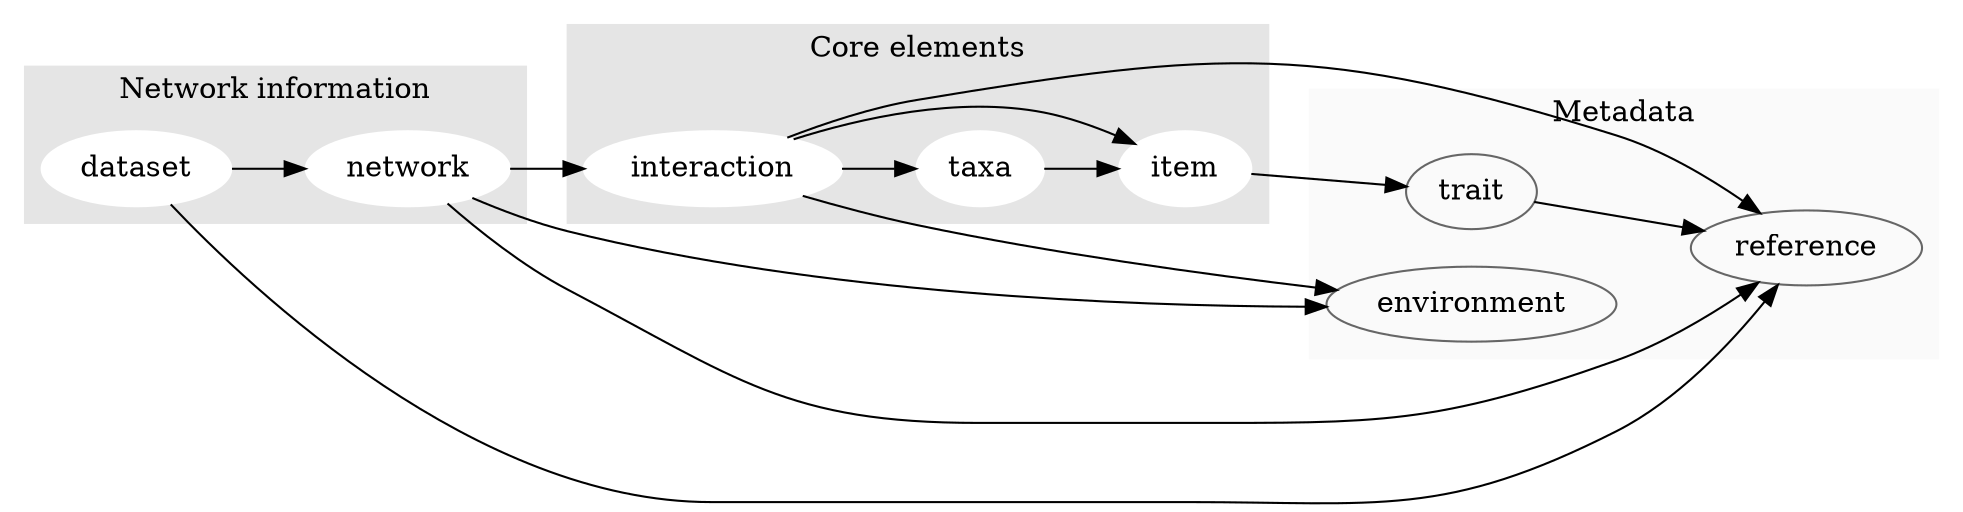 digraph specification{
   rankdir=LR;
   subgraph cluster_core{
      style=filled;
      color=grey90;
      node[style=filled, color=white];
      label="Core elements";
      taxa;
      item;
      interaction;
   };
   subgraph cluster_network{
      style=filled;
      color=grey90;
      node[style=filled, color=white];
      label="Network information";
      dataset;
      network;
   };
   subgraph cluster_metadata{
      style=filled;
      color=grey98;
      label="Metadata";
      node[color=grey40];
      reference;
      trait;
      environment;
   };
   interaction -> {taxa item} [weight=10];
   taxa -> item [weight=40];
   dataset -> network -> interaction [weight=100];
   {dataset network interaction trait} -> reference;
   {network interaction} -> environment;
   item -> trait;
}
